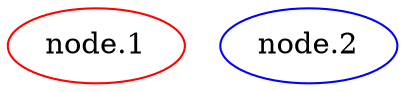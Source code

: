 digraph Perl
{
graph [ rankdir="TB" ]
node [ shape="oval" ]
edge [ color="grey" ]
"node.1" [ color="red" ]
"node.2" [ color="blue" ]
}

